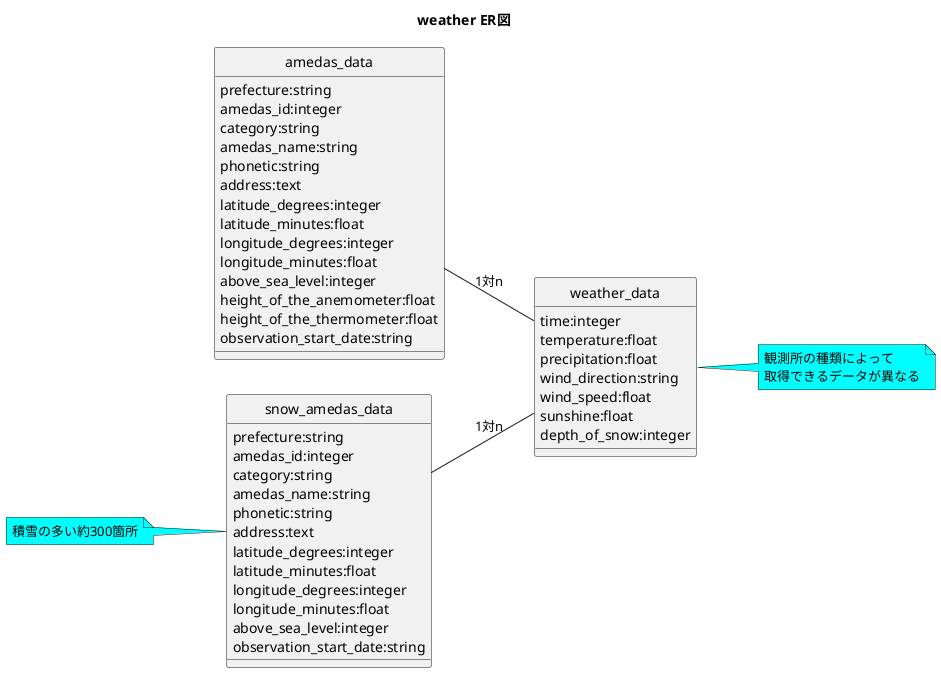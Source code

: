 @startuml
left to right direction
hide circle

title weather ER図

class amedas_data{
  prefecture:string
  amedas_id:integer
  category:string
  amedas_name:string
  phonetic:string
  address:text
  latitude_degrees:integer
  latitude_minutes:float
  longitude_degrees:integer
  longitude_minutes:float
  above_sea_level:integer
  height_of_the_anemometer:float
  height_of_the_thermometer:float
  observation_start_date:string
}

class snow_amedas_data{
  prefecture:string
  amedas_id:integer
  category:string
  amedas_name:string
  phonetic:string
  address:text
  latitude_degrees:integer
  latitude_minutes:float
  longitude_degrees:integer
  longitude_minutes:float
  above_sea_level:integer
  observation_start_date:string
}
note left #aqua
  積雪の多い約300箇所
end note

class weather_data{
  time:integer
  temperature:float
  precipitation:float
  wind_direction:string
  wind_speed:float
  sunshine:float
  depth_of_snow:integer
}

note right #aqua
  観測所の種類によって
  取得できるデータが異なる
end note

amedas_data -- weather_data :1対n
snow_amedas_data -- weather_data :1対n

@enduml

